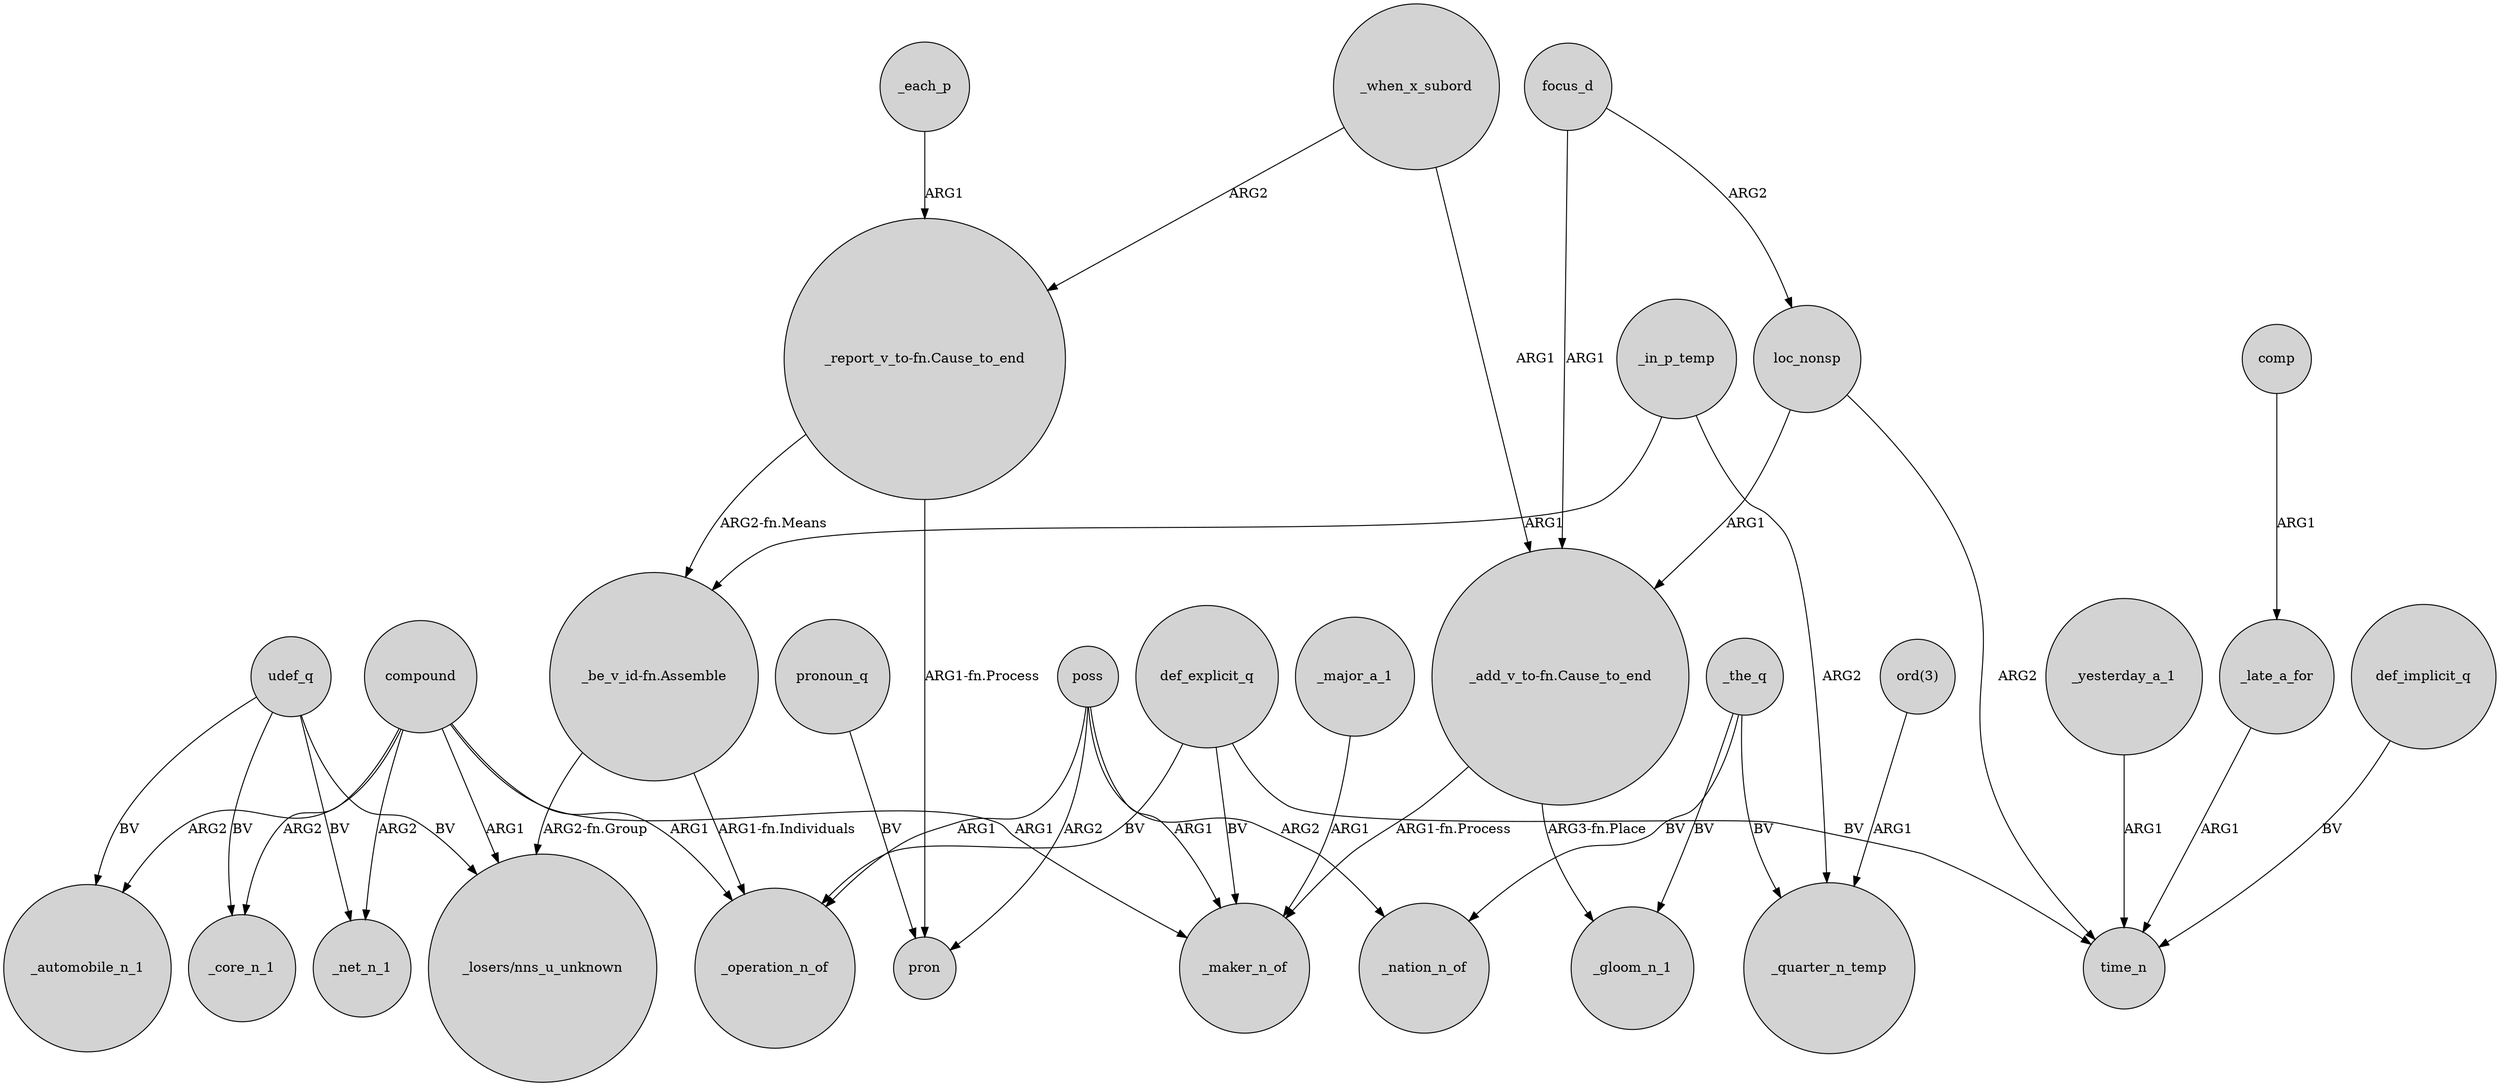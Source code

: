 digraph {
	node [shape=circle style=filled]
	_when_x_subord -> "_add_v_to-fn.Cause_to_end" [label=ARG1]
	_in_p_temp -> _quarter_n_temp [label=ARG2]
	focus_d -> "_add_v_to-fn.Cause_to_end" [label=ARG1]
	compound -> _net_n_1 [label=ARG2]
	"ord(3)" -> _quarter_n_temp [label=ARG1]
	_in_p_temp -> "_be_v_id-fn.Assemble" [label=ARG1]
	compound -> _core_n_1 [label=ARG2]
	_the_q -> _nation_n_of [label=BV]
	_the_q -> _quarter_n_temp [label=BV]
	poss -> _operation_n_of [label=ARG1]
	_when_x_subord -> "_report_v_to-fn.Cause_to_end" [label=ARG2]
	"_add_v_to-fn.Cause_to_end" -> _maker_n_of [label="ARG1-fn.Process"]
	_yesterday_a_1 -> time_n [label=ARG1]
	compound -> _operation_n_of [label=ARG1]
	"_be_v_id-fn.Assemble" -> _operation_n_of [label="ARG1-fn.Individuals"]
	focus_d -> loc_nonsp [label=ARG2]
	_major_a_1 -> _maker_n_of [label=ARG1]
	udef_q -> _automobile_n_1 [label=BV]
	udef_q -> _core_n_1 [label=BV]
	pronoun_q -> pron [label=BV]
	poss -> pron [label=ARG2]
	"_be_v_id-fn.Assemble" -> "_losers/nns_u_unknown" [label="ARG2-fn.Group"]
	_late_a_for -> time_n [label=ARG1]
	comp -> _late_a_for [label=ARG1]
	udef_q -> _net_n_1 [label=BV]
	udef_q -> "_losers/nns_u_unknown" [label=BV]
	poss -> _nation_n_of [label=ARG2]
	"_add_v_to-fn.Cause_to_end" -> _gloom_n_1 [label="ARG3-fn.Place"]
	loc_nonsp -> "_add_v_to-fn.Cause_to_end" [label=ARG1]
	def_explicit_q -> _operation_n_of [label=BV]
	compound -> _maker_n_of [label=ARG1]
	def_explicit_q -> time_n [label=BV]
	def_explicit_q -> _maker_n_of [label=BV]
	poss -> _maker_n_of [label=ARG1]
	loc_nonsp -> time_n [label=ARG2]
	compound -> _automobile_n_1 [label=ARG2]
	compound -> "_losers/nns_u_unknown" [label=ARG1]
	_each_p -> "_report_v_to-fn.Cause_to_end" [label=ARG1]
	"_report_v_to-fn.Cause_to_end" -> "_be_v_id-fn.Assemble" [label="ARG2-fn.Means"]
	"_report_v_to-fn.Cause_to_end" -> pron [label="ARG1-fn.Process"]
	def_implicit_q -> time_n [label=BV]
	_the_q -> _gloom_n_1 [label=BV]
}
